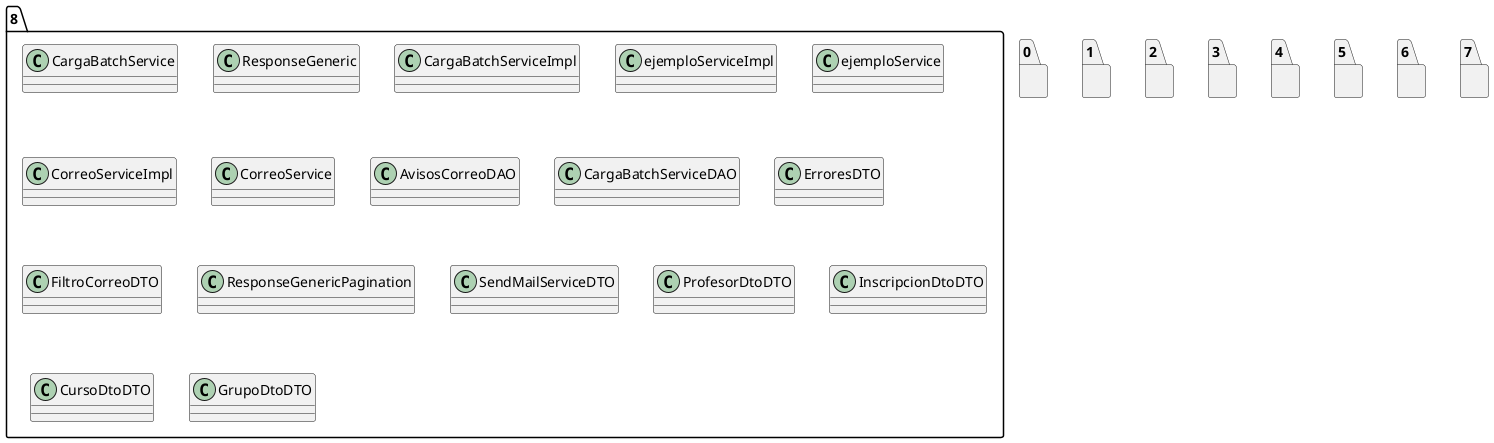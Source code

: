 @startuml
package "8"{
class CargaBatchService
class ResponseGeneric
class CargaBatchServiceImpl
class ejemploServiceImpl
class ejemploService
class CorreoServiceImpl
class CorreoService
class AvisosCorreoDAO
class CargaBatchServiceDAO
class ErroresDTO
class FiltroCorreoDTO
class ResponseGenericPagination
class SendMailServiceDTO
class ProfesorDtoDTO
class InscripcionDtoDTO
class CursoDtoDTO
class GrupoDtoDTO
}
package "0"{
}
package "1"{
}
package "2"{
}
package "3"{
}
package "4"{
}
package "5"{
}
package "6"{
}
package "7"{
}
@enduml